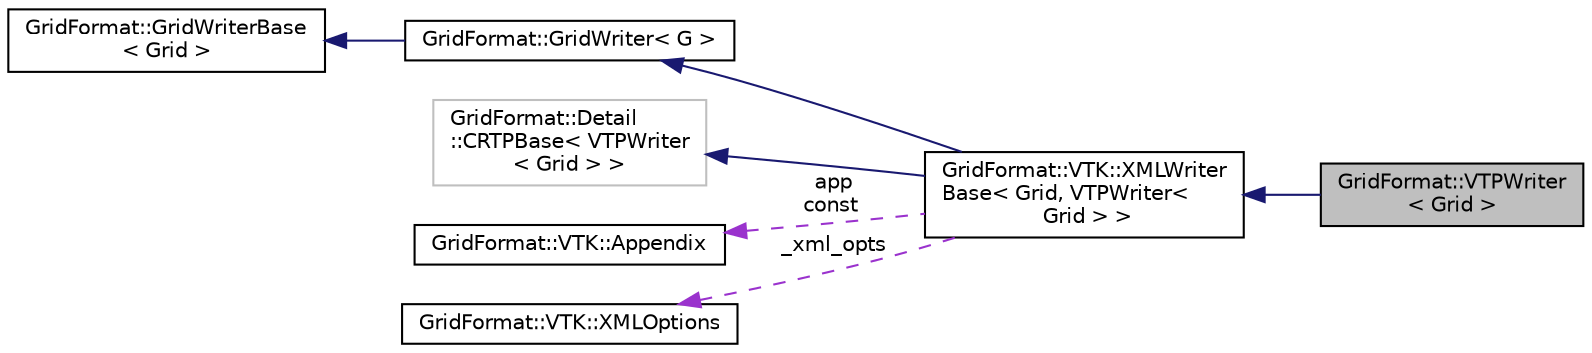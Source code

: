 digraph "GridFormat::VTPWriter&lt; Grid &gt;"
{
 // LATEX_PDF_SIZE
  edge [fontname="Helvetica",fontsize="10",labelfontname="Helvetica",labelfontsize="10"];
  node [fontname="Helvetica",fontsize="10",shape=record];
  rankdir="LR";
  Node1 [label="GridFormat::VTPWriter\l\< Grid \>",height=0.2,width=0.4,color="black", fillcolor="grey75", style="filled", fontcolor="black",tooltip="Writer for .vtu file format."];
  Node2 -> Node1 [dir="back",color="midnightblue",fontsize="10",style="solid",fontname="Helvetica"];
  Node2 [label="GridFormat::VTK::XMLWriter\lBase\< Grid, VTPWriter\<\l Grid \> \>",height=0.2,width=0.4,color="black", fillcolor="white", style="filled",URL="$classGridFormat_1_1VTK_1_1XMLWriterBase.html",tooltip=" "];
  Node3 -> Node2 [dir="back",color="midnightblue",fontsize="10",style="solid",fontname="Helvetica"];
  Node3 [label="GridFormat::GridWriter\< G \>",height=0.2,width=0.4,color="black", fillcolor="white", style="filled",URL="$classGridFormat_1_1GridWriter.html",tooltip=" "];
  Node4 -> Node3 [dir="back",color="midnightblue",fontsize="10",style="solid",fontname="Helvetica"];
  Node4 [label="GridFormat::GridWriterBase\l\< Grid \>",height=0.2,width=0.4,color="black", fillcolor="white", style="filled",URL="$classGridFormat_1_1GridWriterBase.html",tooltip="Base class for all writer implementations."];
  Node5 -> Node2 [dir="back",color="midnightblue",fontsize="10",style="solid",fontname="Helvetica"];
  Node5 [label="GridFormat::Detail\l::CRTPBase\< VTPWriter\l\< Grid \> \>",height=0.2,width=0.4,color="grey75", fillcolor="white", style="filled",tooltip=" "];
  Node6 -> Node2 [dir="back",color="darkorchid3",fontsize="10",style="dashed",label=" app\nconst" ,fontname="Helvetica"];
  Node6 [label="GridFormat::VTK::Appendix",height=0.2,width=0.4,color="black", fillcolor="white", style="filled",URL="$classGridFormat_1_1VTK_1_1Appendix.html",tooltip="Stores vtk data arrays to be exported as vtk-xml appendix."];
  Node7 -> Node2 [dir="back",color="darkorchid3",fontsize="10",style="dashed",label=" _xml_opts" ,fontname="Helvetica"];
  Node7 [label="GridFormat::VTK::XMLOptions",height=0.2,width=0.4,color="black", fillcolor="white", style="filled",URL="$structGridFormat_1_1VTK_1_1XMLOptions.html",tooltip="Options for VTK-XML files for setting the desired encoding, data format and compression."];
}
